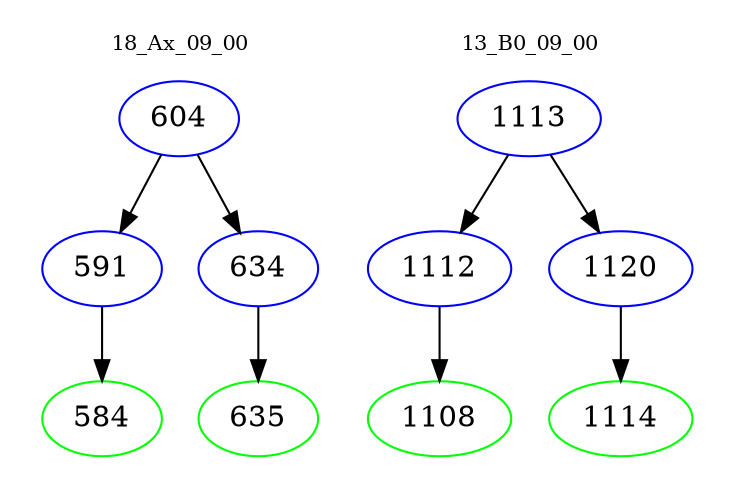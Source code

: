 digraph{
subgraph cluster_0 {
color = white
label = "18_Ax_09_00";
fontsize=10;
T0_604 [label="604", color="blue"]
T0_604 -> T0_591 [color="black"]
T0_591 [label="591", color="blue"]
T0_591 -> T0_584 [color="black"]
T0_584 [label="584", color="green"]
T0_604 -> T0_634 [color="black"]
T0_634 [label="634", color="blue"]
T0_634 -> T0_635 [color="black"]
T0_635 [label="635", color="green"]
}
subgraph cluster_1 {
color = white
label = "13_B0_09_00";
fontsize=10;
T1_1113 [label="1113", color="blue"]
T1_1113 -> T1_1112 [color="black"]
T1_1112 [label="1112", color="blue"]
T1_1112 -> T1_1108 [color="black"]
T1_1108 [label="1108", color="green"]
T1_1113 -> T1_1120 [color="black"]
T1_1120 [label="1120", color="blue"]
T1_1120 -> T1_1114 [color="black"]
T1_1114 [label="1114", color="green"]
}
}
